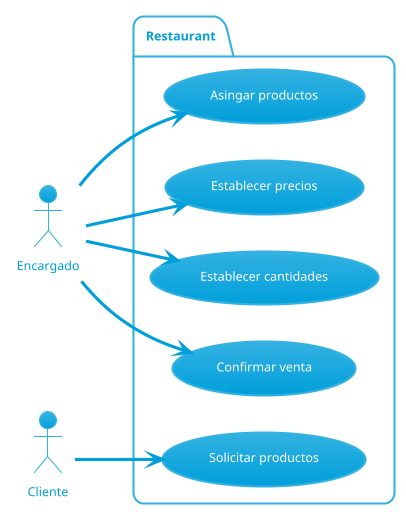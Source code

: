 @startuml "Caso de uso - ejemplo"
!theme bluegray

left to right direction

actor Encargado as enc
actor Cliente as cli

package Restaurant {
    usecase "Asingar productos" as UC1
    usecase "Establecer precios" as UC2
    usecase "Establecer cantidades" as UC3
    usecase "Confirmar venta" as UC4
    usecase "Solicitar productos" as UC5
}

cli --> UC5

enc --> UC1
enc --> UC2
enc --> UC3
enc --> UC4

@enduml

